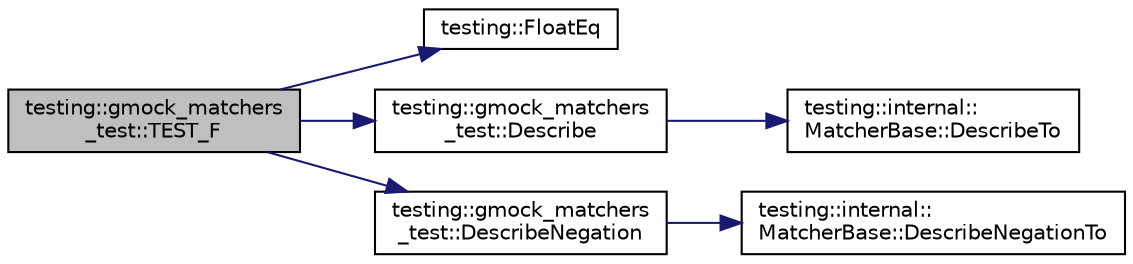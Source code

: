 digraph "testing::gmock_matchers_test::TEST_F"
{
  edge [fontname="Helvetica",fontsize="10",labelfontname="Helvetica",labelfontsize="10"];
  node [fontname="Helvetica",fontsize="10",shape=record];
  rankdir="LR";
  Node2129 [label="testing::gmock_matchers\l_test::TEST_F",height=0.2,width=0.4,color="black", fillcolor="grey75", style="filled", fontcolor="black"];
  Node2129 -> Node2130 [color="midnightblue",fontsize="10",style="solid",fontname="Helvetica"];
  Node2130 [label="testing::FloatEq",height=0.2,width=0.4,color="black", fillcolor="white", style="filled",URL="$d0/d75/namespacetesting.html#ac75507edb7998957b48fb17a9b8a020b"];
  Node2129 -> Node2131 [color="midnightblue",fontsize="10",style="solid",fontname="Helvetica"];
  Node2131 [label="testing::gmock_matchers\l_test::Describe",height=0.2,width=0.4,color="black", fillcolor="white", style="filled",URL="$d5/de1/namespacetesting_1_1gmock__matchers__test.html#a738a538e1705ea49670aeb3ed25108e6"];
  Node2131 -> Node2132 [color="midnightblue",fontsize="10",style="solid",fontname="Helvetica"];
  Node2132 [label="testing::internal::\lMatcherBase::DescribeTo",height=0.2,width=0.4,color="black", fillcolor="white", style="filled",URL="$df/d93/classtesting_1_1internal_1_1_matcher_base.html#a7e0c883c7745e0d646463077ef1c1267"];
  Node2129 -> Node2133 [color="midnightblue",fontsize="10",style="solid",fontname="Helvetica"];
  Node2133 [label="testing::gmock_matchers\l_test::DescribeNegation",height=0.2,width=0.4,color="black", fillcolor="white", style="filled",URL="$d5/de1/namespacetesting_1_1gmock__matchers__test.html#a96c18b92dede79060a7303fe5d178faf"];
  Node2133 -> Node2134 [color="midnightblue",fontsize="10",style="solid",fontname="Helvetica"];
  Node2134 [label="testing::internal::\lMatcherBase::DescribeNegationTo",height=0.2,width=0.4,color="black", fillcolor="white", style="filled",URL="$df/d93/classtesting_1_1internal_1_1_matcher_base.html#ac1089d49b6b8a381900618985cd69b7f"];
}
